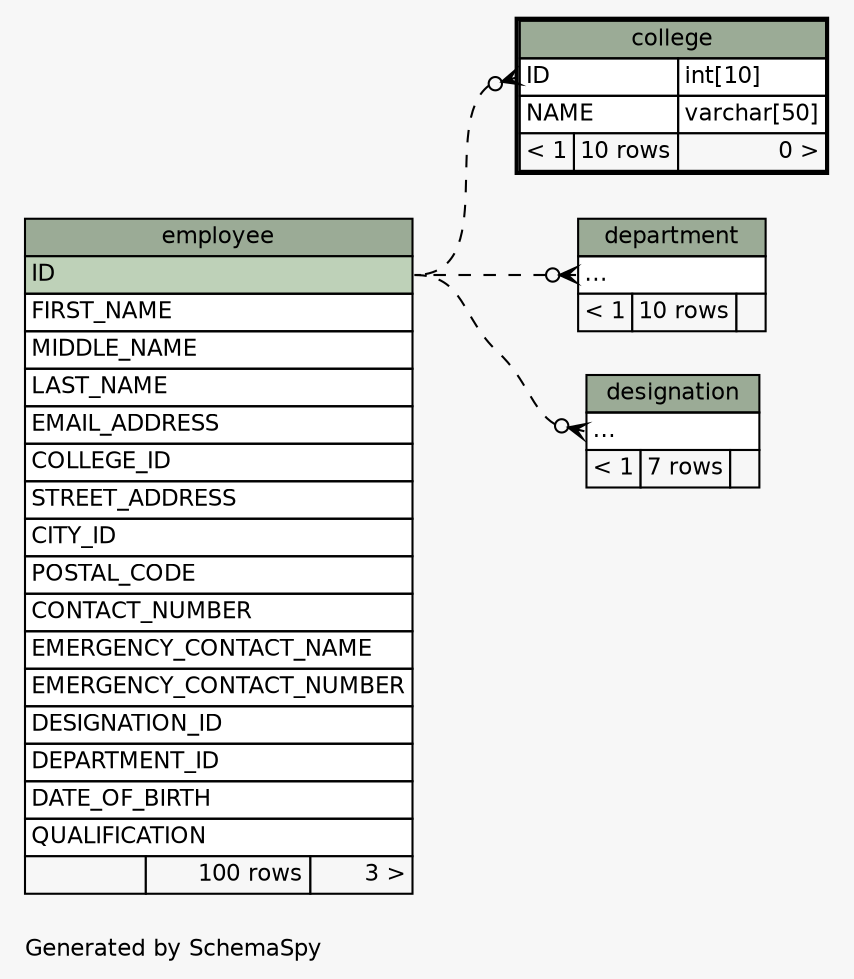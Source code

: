 // dot 2.38.0 on Windows 7 6.1
// SchemaSpy rev 590
digraph "impliedTwoDegreesRelationshipsDiagram" {
  graph [
    rankdir="RL"
    bgcolor="#f7f7f7"
    label="\nGenerated by SchemaSpy"
    labeljust="l"
    nodesep="0.18"
    ranksep="0.46"
    fontname="Helvetica"
    fontsize="11"
  ];
  node [
    fontname="Helvetica"
    fontsize="11"
    shape="plaintext"
  ];
  edge [
    arrowsize="0.8"
  ];
  "college":"ID":w -> "employee":"ID":e [arrowhead=none dir=back arrowtail=crowodot style=dashed];
  "department":"elipses":w -> "employee":"ID":e [arrowhead=none dir=back arrowtail=crowodot style=dashed];
  "designation":"elipses":w -> "employee":"ID":e [arrowhead=none dir=back arrowtail=crowodot style=dashed];
  "college" [
    label=<
    <TABLE BORDER="2" CELLBORDER="1" CELLSPACING="0" BGCOLOR="#ffffff">
      <TR><TD COLSPAN="3" BGCOLOR="#9bab96" ALIGN="CENTER">college</TD></TR>
      <TR><TD PORT="ID" COLSPAN="2" ALIGN="LEFT">ID</TD><TD PORT="ID.type" ALIGN="LEFT">int[10]</TD></TR>
      <TR><TD PORT="NAME" COLSPAN="2" ALIGN="LEFT">NAME</TD><TD PORT="NAME.type" ALIGN="LEFT">varchar[50]</TD></TR>
      <TR><TD ALIGN="LEFT" BGCOLOR="#f7f7f7">&lt; 1</TD><TD ALIGN="RIGHT" BGCOLOR="#f7f7f7">10 rows</TD><TD ALIGN="RIGHT" BGCOLOR="#f7f7f7">0 &gt;</TD></TR>
    </TABLE>>
    URL="college.html"
    tooltip="college"
  ];
  "department" [
    label=<
    <TABLE BORDER="0" CELLBORDER="1" CELLSPACING="0" BGCOLOR="#ffffff">
      <TR><TD COLSPAN="3" BGCOLOR="#9bab96" ALIGN="CENTER">department</TD></TR>
      <TR><TD PORT="elipses" COLSPAN="3" ALIGN="LEFT">...</TD></TR>
      <TR><TD ALIGN="LEFT" BGCOLOR="#f7f7f7">&lt; 1</TD><TD ALIGN="RIGHT" BGCOLOR="#f7f7f7">10 rows</TD><TD ALIGN="RIGHT" BGCOLOR="#f7f7f7">  </TD></TR>
    </TABLE>>
    URL="department.html"
    tooltip="department"
  ];
  "designation" [
    label=<
    <TABLE BORDER="0" CELLBORDER="1" CELLSPACING="0" BGCOLOR="#ffffff">
      <TR><TD COLSPAN="3" BGCOLOR="#9bab96" ALIGN="CENTER">designation</TD></TR>
      <TR><TD PORT="elipses" COLSPAN="3" ALIGN="LEFT">...</TD></TR>
      <TR><TD ALIGN="LEFT" BGCOLOR="#f7f7f7">&lt; 1</TD><TD ALIGN="RIGHT" BGCOLOR="#f7f7f7">7 rows</TD><TD ALIGN="RIGHT" BGCOLOR="#f7f7f7">  </TD></TR>
    </TABLE>>
    URL="designation.html"
    tooltip="designation"
  ];
  "employee" [
    label=<
    <TABLE BORDER="0" CELLBORDER="1" CELLSPACING="0" BGCOLOR="#ffffff">
      <TR><TD COLSPAN="3" BGCOLOR="#9bab96" ALIGN="CENTER">employee</TD></TR>
      <TR><TD PORT="ID" COLSPAN="3" BGCOLOR="#bed1b8" ALIGN="LEFT">ID</TD></TR>
      <TR><TD PORT="FIRST_NAME" COLSPAN="3" ALIGN="LEFT">FIRST_NAME</TD></TR>
      <TR><TD PORT="MIDDLE_NAME" COLSPAN="3" ALIGN="LEFT">MIDDLE_NAME</TD></TR>
      <TR><TD PORT="LAST_NAME" COLSPAN="3" ALIGN="LEFT">LAST_NAME</TD></TR>
      <TR><TD PORT="EMAIL_ADDRESS" COLSPAN="3" ALIGN="LEFT">EMAIL_ADDRESS</TD></TR>
      <TR><TD PORT="COLLEGE_ID" COLSPAN="3" ALIGN="LEFT">COLLEGE_ID</TD></TR>
      <TR><TD PORT="STREET_ADDRESS" COLSPAN="3" ALIGN="LEFT">STREET_ADDRESS</TD></TR>
      <TR><TD PORT="CITY_ID" COLSPAN="3" ALIGN="LEFT">CITY_ID</TD></TR>
      <TR><TD PORT="POSTAL_CODE" COLSPAN="3" ALIGN="LEFT">POSTAL_CODE</TD></TR>
      <TR><TD PORT="CONTACT_NUMBER" COLSPAN="3" ALIGN="LEFT">CONTACT_NUMBER</TD></TR>
      <TR><TD PORT="EMERGENCY_CONTACT_NAME" COLSPAN="3" ALIGN="LEFT">EMERGENCY_CONTACT_NAME</TD></TR>
      <TR><TD PORT="EMERGENCY_CONTACT_NUMBER" COLSPAN="3" ALIGN="LEFT">EMERGENCY_CONTACT_NUMBER</TD></TR>
      <TR><TD PORT="DESIGNATION_ID" COLSPAN="3" ALIGN="LEFT">DESIGNATION_ID</TD></TR>
      <TR><TD PORT="DEPARTMENT_ID" COLSPAN="3" ALIGN="LEFT">DEPARTMENT_ID</TD></TR>
      <TR><TD PORT="DATE_OF_BIRTH" COLSPAN="3" ALIGN="LEFT">DATE_OF_BIRTH</TD></TR>
      <TR><TD PORT="QUALIFICATION" COLSPAN="3" ALIGN="LEFT">QUALIFICATION</TD></TR>
      <TR><TD ALIGN="LEFT" BGCOLOR="#f7f7f7">  </TD><TD ALIGN="RIGHT" BGCOLOR="#f7f7f7">100 rows</TD><TD ALIGN="RIGHT" BGCOLOR="#f7f7f7">3 &gt;</TD></TR>
    </TABLE>>
    URL="employee.html"
    tooltip="employee"
  ];
}
